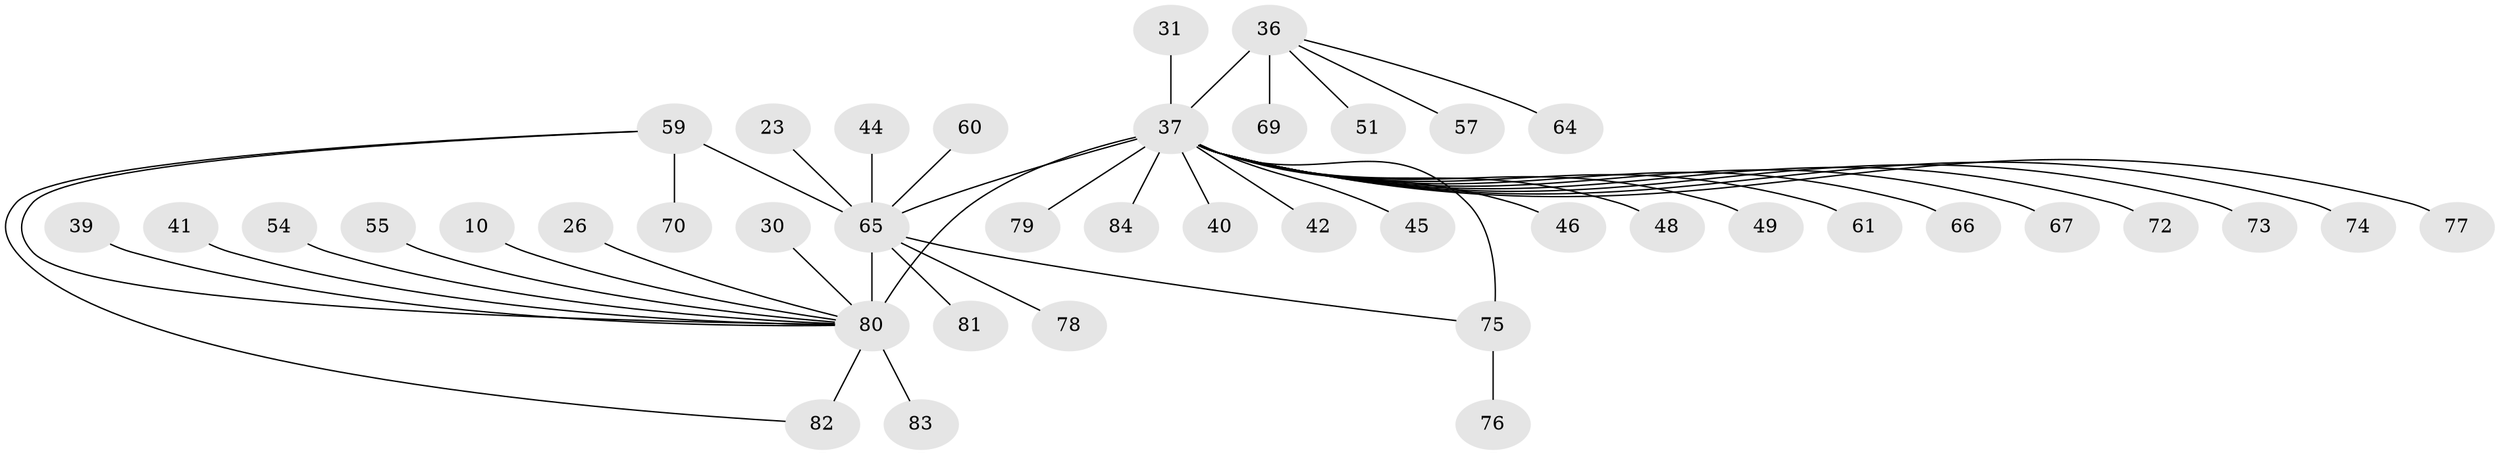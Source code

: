 // original degree distribution, {6: 0.047619047619047616, 14: 0.011904761904761904, 7: 0.011904761904761904, 5: 0.03571428571428571, 3: 0.09523809523809523, 2: 0.11904761904761904, 15: 0.011904761904761904, 13: 0.011904761904761904, 1: 0.5238095238095238, 8: 0.011904761904761904, 9: 0.023809523809523808, 4: 0.08333333333333333, 10: 0.011904761904761904}
// Generated by graph-tools (version 1.1) at 2025/47/03/09/25 04:47:27]
// undirected, 42 vertices, 45 edges
graph export_dot {
graph [start="1"]
  node [color=gray90,style=filled];
  10;
  23;
  26;
  30;
  31;
  36 [super="+13"];
  37 [super="+8+27+33"];
  39 [super="+28"];
  40;
  41;
  42;
  44;
  45;
  46;
  48;
  49;
  51;
  54;
  55;
  57;
  59 [super="+5+19"];
  60;
  61;
  64;
  65 [super="+47+50+53"];
  66;
  67;
  69;
  70;
  72 [super="+43"];
  73;
  74 [super="+32+38+63"];
  75 [super="+52+56"];
  76;
  77;
  78;
  79;
  80 [super="+58+15+71"];
  81;
  82 [super="+68"];
  83;
  84;
  10 -- 80;
  23 -- 65;
  26 -- 80;
  30 -- 80;
  31 -- 37;
  36 -- 51;
  36 -- 57;
  36 -- 64;
  36 -- 69;
  36 -- 37 [weight=4];
  37 -- 46;
  37 -- 67 [weight=2];
  37 -- 79;
  37 -- 75 [weight=4];
  37 -- 45;
  37 -- 77;
  37 -- 80 [weight=15];
  37 -- 61;
  37 -- 72;
  37 -- 65 [weight=2];
  37 -- 74 [weight=2];
  37 -- 66;
  37 -- 40;
  37 -- 73;
  37 -- 42;
  37 -- 48;
  37 -- 49;
  37 -- 84;
  39 -- 80;
  41 -- 80;
  44 -- 65;
  54 -- 80;
  55 -- 80;
  59 -- 82 [weight=2];
  59 -- 65 [weight=3];
  59 -- 70;
  59 -- 80;
  60 -- 65;
  65 -- 75;
  65 -- 78;
  65 -- 81;
  65 -- 80 [weight=6];
  75 -- 76;
  80 -- 82 [weight=3];
  80 -- 83;
}
